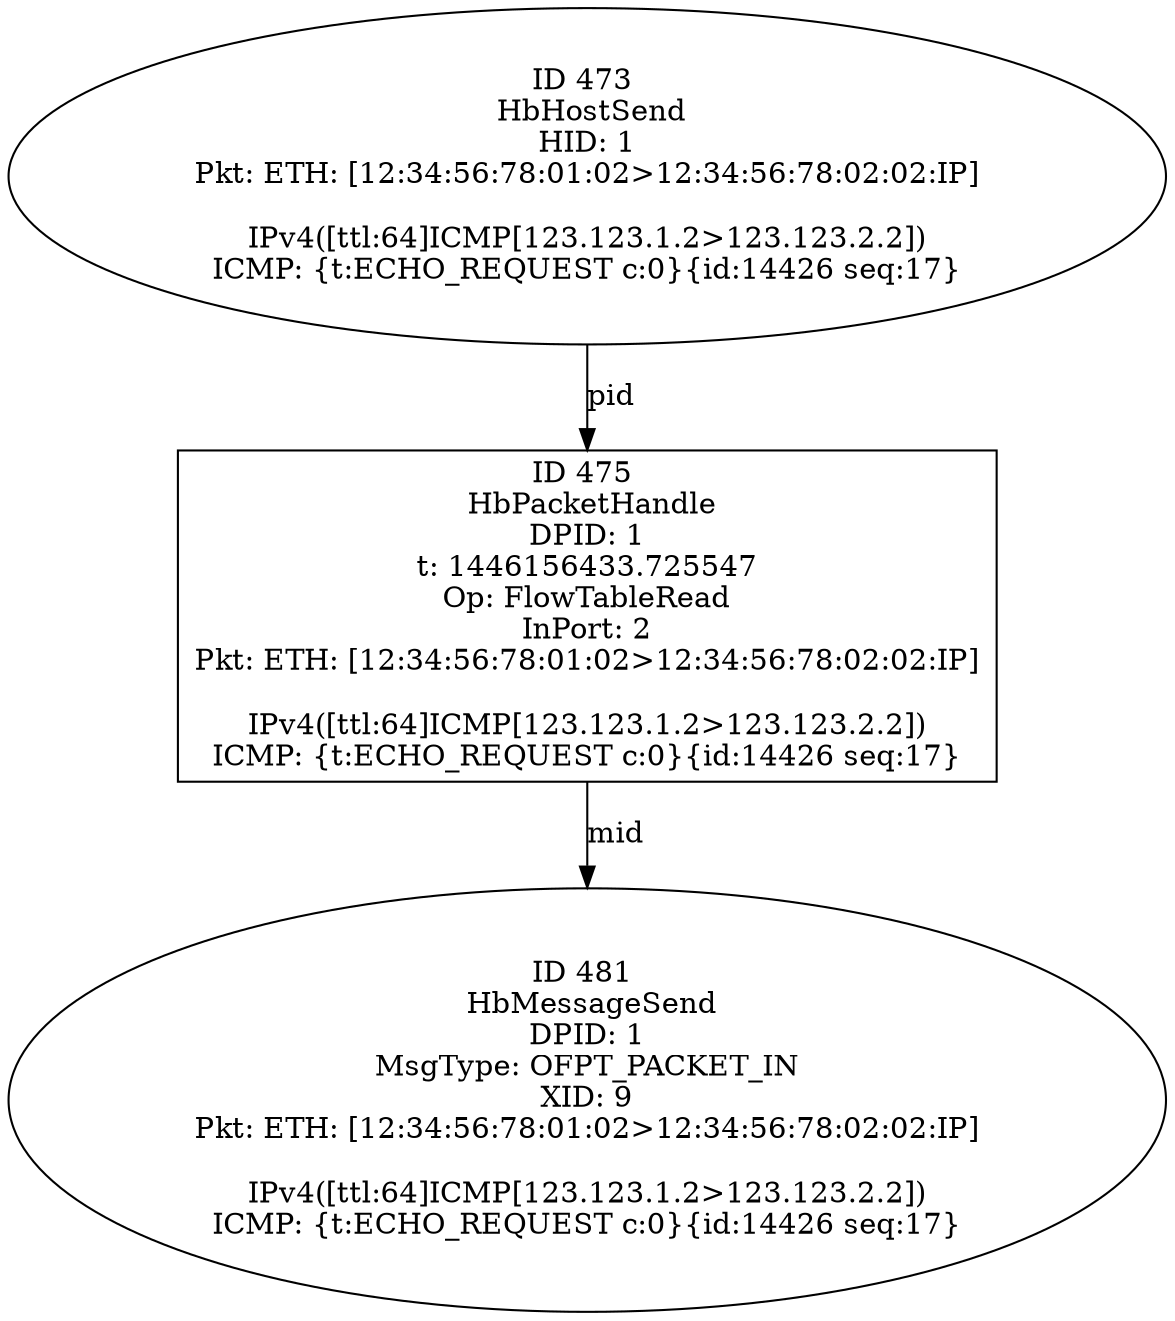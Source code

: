 strict digraph G {
473 [shape=oval, event=<hb_events.HbHostSend object at 0x10eddc990>, label="ID 473 
 HbHostSend
HID: 1
Pkt: ETH: [12:34:56:78:01:02>12:34:56:78:02:02:IP]

IPv4([ttl:64]ICMP[123.123.1.2>123.123.2.2])
ICMP: {t:ECHO_REQUEST c:0}{id:14426 seq:17}"];
475 [shape=box, event=<hb_events.HbPacketHandle object at 0x10eddcbd0>, label="ID 475 
 HbPacketHandle
DPID: 1
t: 1446156433.725547
Op: FlowTableRead
InPort: 2
Pkt: ETH: [12:34:56:78:01:02>12:34:56:78:02:02:IP]

IPv4([ttl:64]ICMP[123.123.1.2>123.123.2.2])
ICMP: {t:ECHO_REQUEST c:0}{id:14426 seq:17}"];
481 [shape=oval, event=<hb_events.HbMessageSend object at 0x10ede3510>, label="ID 481 
 HbMessageSend
DPID: 1
MsgType: OFPT_PACKET_IN
XID: 9
Pkt: ETH: [12:34:56:78:01:02>12:34:56:78:02:02:IP]

IPv4([ttl:64]ICMP[123.123.1.2>123.123.2.2])
ICMP: {t:ECHO_REQUEST c:0}{id:14426 seq:17}"];
473 -> 475  [rel=pid, label=pid];
475 -> 481  [rel=mid, label=mid];
}
